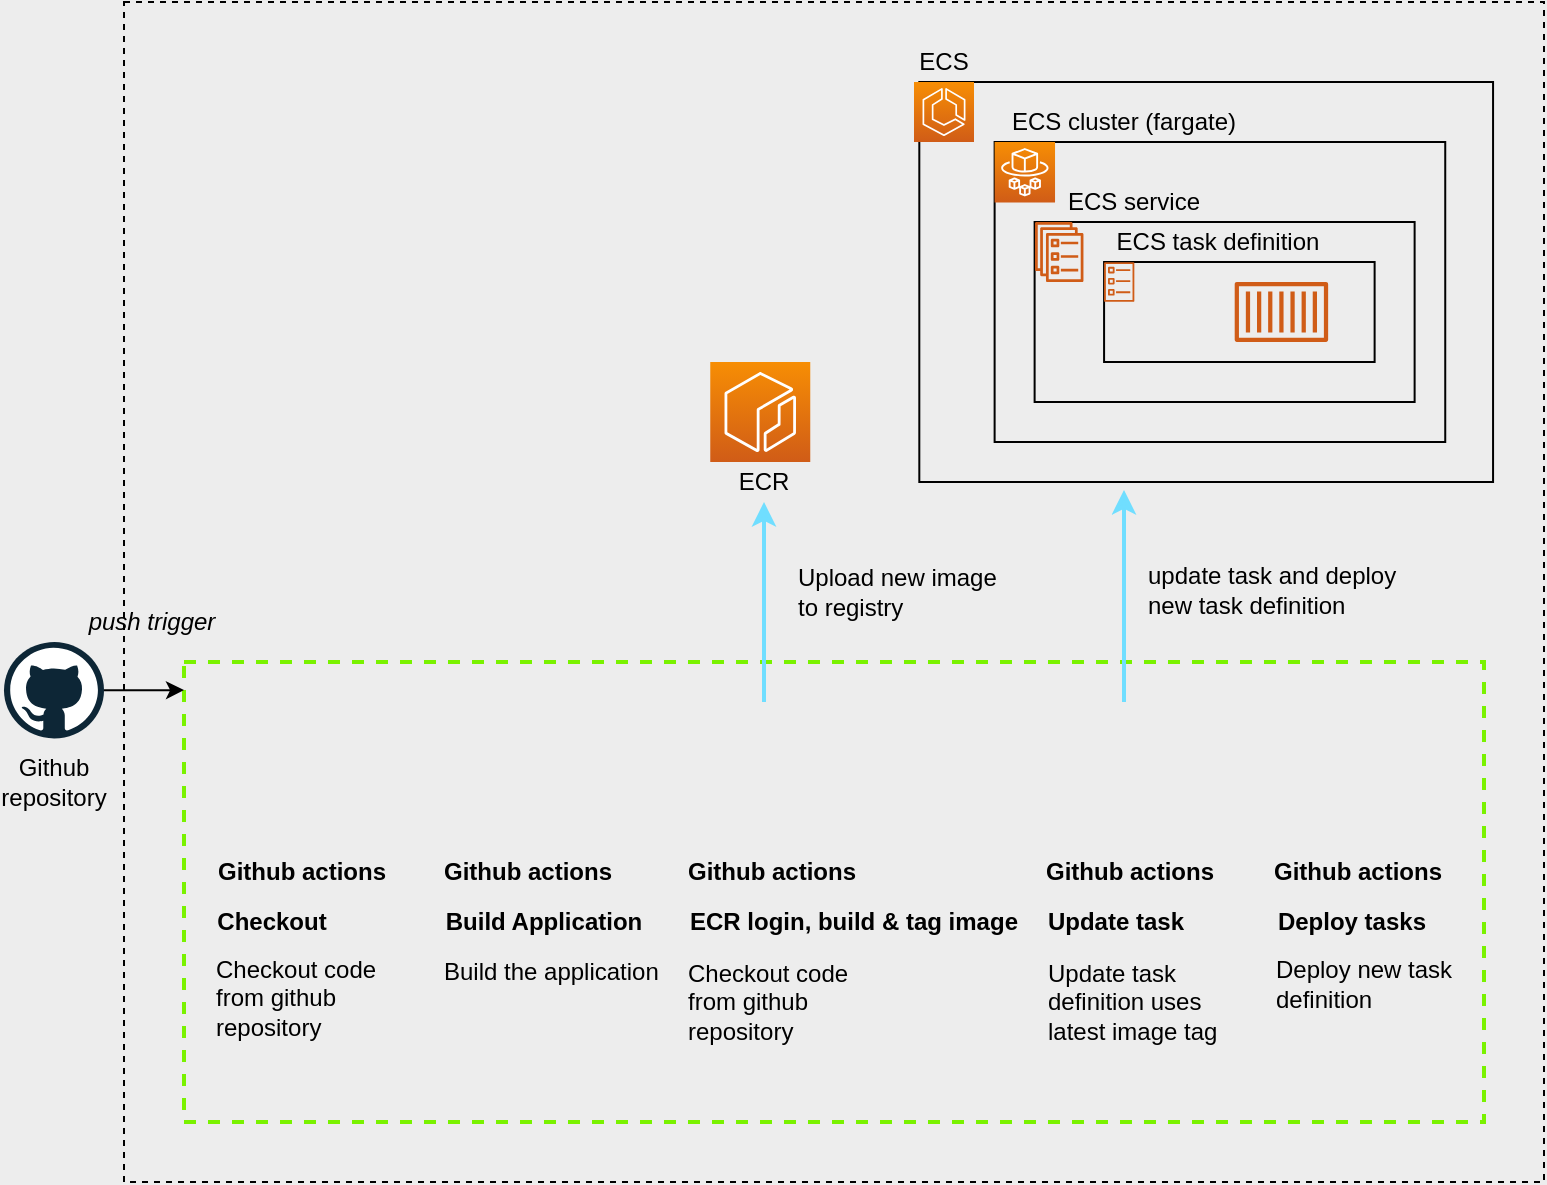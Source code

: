 <mxfile version="14.9.6" type="device"><diagram id="WPnWrvUmp-hCzVMN9Qao" name="Page-1"><mxGraphModel dx="1426" dy="659" grid="1" gridSize="10" guides="1" tooltips="1" connect="1" arrows="1" fold="1" page="1" pageScale="1" pageWidth="850" pageHeight="1100" background="#EDEDED" math="0" shadow="0"><root><mxCell id="0"/><mxCell id="1" parent="0"/><mxCell id="0OYKUyedcmbqhvuG_Cko-2" value="" style="rounded=0;whiteSpace=wrap;html=1;fillColor=none;dashed=1;" vertex="1" parent="1"><mxGeometry x="80" y="50" width="710" height="590" as="geometry"/></mxCell><mxCell id="0OYKUyedcmbqhvuG_Cko-33" value="" style="rounded=0;whiteSpace=wrap;html=1;glass=0;align=left;dashed=1;fontColor=#ffffff;fillColor=none;strokeWidth=2;strokeColor=#7AF200;" vertex="1" parent="1"><mxGeometry x="110" y="380" width="650" height="230" as="geometry"/></mxCell><mxCell id="0OYKUyedcmbqhvuG_Cko-41" style="edgeStyle=orthogonalEdgeStyle;rounded=0;orthogonalLoop=1;jettySize=auto;html=1;entryX=0;entryY=0.061;entryDx=0;entryDy=0;entryPerimeter=0;" edge="1" parent="1" source="0OYKUyedcmbqhvuG_Cko-1" target="0OYKUyedcmbqhvuG_Cko-33"><mxGeometry relative="1" as="geometry"/></mxCell><mxCell id="0OYKUyedcmbqhvuG_Cko-1" value="" style="dashed=0;outlineConnect=0;html=1;align=center;labelPosition=center;verticalLabelPosition=bottom;verticalAlign=top;shape=mxgraph.weblogos.github" vertex="1" parent="1"><mxGeometry x="20" y="370" width="50" height="48.25" as="geometry"/></mxCell><mxCell id="0OYKUyedcmbqhvuG_Cko-32" value="" style="shape=image;imageAspect=0;aspect=fixed;verticalLabelPosition=bottom;verticalAlign=top;rounded=0;glass=0;fillColor=#47BCFF;image=https://avatars.githubusercontent.com/u/44036562?s=280&amp;v=4;" vertex="1" parent="1"><mxGeometry x="133.75" y="400" width="60" height="60" as="geometry"/></mxCell><mxCell id="0OYKUyedcmbqhvuG_Cko-36" value="Github actions" style="text;html=1;strokeColor=none;fillColor=none;align=center;verticalAlign=middle;whiteSpace=wrap;rounded=0;glass=0;dashed=1;fontStyle=1" vertex="1" parent="1"><mxGeometry x="125.75" y="480" width="86.25" height="10" as="geometry"/></mxCell><mxCell id="0OYKUyedcmbqhvuG_Cko-37" value="&lt;span&gt;Checkout code from github repository&lt;/span&gt;" style="text;html=1;strokeColor=none;fillColor=none;align=left;verticalAlign=middle;whiteSpace=wrap;rounded=0;glass=0;dashed=1;" vertex="1" parent="1"><mxGeometry x="123.75" y="523" width="106.25" height="50" as="geometry"/></mxCell><mxCell id="0OYKUyedcmbqhvuG_Cko-38" value="" style="shape=image;imageAspect=0;aspect=fixed;verticalLabelPosition=bottom;verticalAlign=top;rounded=0;glass=0;fillColor=#47BCFF;image=https://avatars.githubusercontent.com/u/44036562?s=280&amp;v=4;" vertex="1" parent="1"><mxGeometry x="246.25" y="400" width="60" height="60" as="geometry"/></mxCell><mxCell id="0OYKUyedcmbqhvuG_Cko-39" value="Github actions" style="text;html=1;strokeColor=none;fillColor=none;align=center;verticalAlign=middle;whiteSpace=wrap;rounded=0;glass=0;dashed=1;fontStyle=1" vertex="1" parent="1"><mxGeometry x="239.25" y="480" width="86.25" height="10" as="geometry"/></mxCell><mxCell id="0OYKUyedcmbqhvuG_Cko-40" value="&lt;span&gt;Build the application&lt;/span&gt;" style="text;html=1;strokeColor=none;fillColor=none;align=left;verticalAlign=middle;whiteSpace=wrap;rounded=0;glass=0;dashed=1;" vertex="1" parent="1"><mxGeometry x="237.5" y="510" width="112.5" height="50" as="geometry"/></mxCell><mxCell id="0OYKUyedcmbqhvuG_Cko-42" value="Github repository" style="text;html=1;strokeColor=none;fillColor=none;align=center;verticalAlign=middle;whiteSpace=wrap;rounded=0;glass=0;dashed=1;" vertex="1" parent="1"><mxGeometry x="25" y="430" width="40" height="20" as="geometry"/></mxCell><mxCell id="0OYKUyedcmbqhvuG_Cko-44" value="Checkout" style="text;html=1;strokeColor=none;fillColor=none;align=center;verticalAlign=middle;whiteSpace=wrap;rounded=0;glass=0;dashed=1;fontStyle=1" vertex="1" parent="1"><mxGeometry x="133.75" y="500" width="40" height="20" as="geometry"/></mxCell><mxCell id="0OYKUyedcmbqhvuG_Cko-45" value="Build Application" style="text;html=1;strokeColor=none;fillColor=none;align=center;verticalAlign=middle;whiteSpace=wrap;rounded=0;glass=0;dashed=1;fontStyle=1" vertex="1" parent="1"><mxGeometry x="230" y="500" width="120" height="20" as="geometry"/></mxCell><mxCell id="0OYKUyedcmbqhvuG_Cko-83" style="edgeStyle=orthogonalEdgeStyle;rounded=0;orthogonalLoop=1;jettySize=auto;html=1;entryX=0.5;entryY=1;entryDx=0;entryDy=0;strokeColor=#70DEFF;strokeWidth=2;" edge="1" parent="1" source="0OYKUyedcmbqhvuG_Cko-51" target="0OYKUyedcmbqhvuG_Cko-81"><mxGeometry relative="1" as="geometry"/></mxCell><mxCell id="0OYKUyedcmbqhvuG_Cko-51" value="" style="shape=image;imageAspect=0;aspect=fixed;verticalLabelPosition=bottom;verticalAlign=top;rounded=0;glass=0;fillColor=#47BCFF;image=https://avatars.githubusercontent.com/u/44036562?s=280&amp;v=4;" vertex="1" parent="1"><mxGeometry x="370" y="400" width="60" height="60" as="geometry"/></mxCell><mxCell id="0OYKUyedcmbqhvuG_Cko-52" value="Github actions" style="text;html=1;strokeColor=none;fillColor=none;align=center;verticalAlign=middle;whiteSpace=wrap;rounded=0;glass=0;dashed=1;fontStyle=1" vertex="1" parent="1"><mxGeometry x="356" y="480" width="96.25" height="10" as="geometry"/></mxCell><mxCell id="0OYKUyedcmbqhvuG_Cko-53" value="&lt;span&gt;Checkout code from github repository&lt;/span&gt;" style="text;html=1;strokeColor=none;fillColor=none;align=left;verticalAlign=middle;whiteSpace=wrap;rounded=0;glass=0;dashed=1;" vertex="1" parent="1"><mxGeometry x="360" y="525" width="106.25" height="50" as="geometry"/></mxCell><mxCell id="0OYKUyedcmbqhvuG_Cko-54" value="ECR login, build &amp;amp; tag image" style="text;html=1;strokeColor=none;fillColor=none;align=center;verticalAlign=middle;whiteSpace=wrap;rounded=0;glass=0;dashed=1;fontStyle=1" vertex="1" parent="1"><mxGeometry x="360" y="500" width="170" height="20" as="geometry"/></mxCell><mxCell id="0OYKUyedcmbqhvuG_Cko-88" style="edgeStyle=orthogonalEdgeStyle;rounded=0;orthogonalLoop=1;jettySize=auto;html=1;strokeWidth=2;strokeColor=#70DEFF;" edge="1" parent="1" source="0OYKUyedcmbqhvuG_Cko-55"><mxGeometry relative="1" as="geometry"><mxPoint x="580" y="294" as="targetPoint"/></mxGeometry></mxCell><mxCell id="0OYKUyedcmbqhvuG_Cko-55" value="" style="shape=image;imageAspect=0;aspect=fixed;verticalLabelPosition=bottom;verticalAlign=top;rounded=0;glass=0;fillColor=#47BCFF;image=https://avatars.githubusercontent.com/u/44036562?s=280&amp;v=4;" vertex="1" parent="1"><mxGeometry x="550" y="400" width="60" height="60" as="geometry"/></mxCell><mxCell id="0OYKUyedcmbqhvuG_Cko-56" value="Github actions" style="text;html=1;strokeColor=none;fillColor=none;align=center;verticalAlign=middle;whiteSpace=wrap;rounded=0;glass=0;dashed=1;fontStyle=1" vertex="1" parent="1"><mxGeometry x="540" y="480" width="86.25" height="10" as="geometry"/></mxCell><mxCell id="0OYKUyedcmbqhvuG_Cko-57" value="&lt;span&gt;Update task definition uses latest image tag&lt;/span&gt;" style="text;html=1;strokeColor=none;fillColor=none;align=left;verticalAlign=middle;whiteSpace=wrap;rounded=0;glass=0;dashed=1;" vertex="1" parent="1"><mxGeometry x="540" y="525" width="106.25" height="50" as="geometry"/></mxCell><mxCell id="0OYKUyedcmbqhvuG_Cko-58" value="Update task" style="text;html=1;strokeColor=none;fillColor=none;align=center;verticalAlign=middle;whiteSpace=wrap;rounded=0;glass=0;dashed=1;fontStyle=1" vertex="1" parent="1"><mxGeometry x="526.25" y="500" width="100" height="20" as="geometry"/></mxCell><mxCell id="0OYKUyedcmbqhvuG_Cko-60" value="" style="shape=image;imageAspect=0;aspect=fixed;verticalLabelPosition=bottom;verticalAlign=top;rounded=0;glass=0;fillColor=#47BCFF;image=https://avatars.githubusercontent.com/u/44036562?s=280&amp;v=4;" vertex="1" parent="1"><mxGeometry x="663.75" y="400" width="60" height="60" as="geometry"/></mxCell><mxCell id="0OYKUyedcmbqhvuG_Cko-61" value="Github actions" style="text;html=1;strokeColor=none;fillColor=none;align=center;verticalAlign=middle;whiteSpace=wrap;rounded=0;glass=0;dashed=1;fontStyle=1" vertex="1" parent="1"><mxGeometry x="653.75" y="480" width="86.25" height="10" as="geometry"/></mxCell><mxCell id="0OYKUyedcmbqhvuG_Cko-62" value="&lt;span&gt;Deploy new task definition&lt;/span&gt;" style="text;html=1;strokeColor=none;fillColor=none;align=left;verticalAlign=middle;whiteSpace=wrap;rounded=0;glass=0;dashed=1;" vertex="1" parent="1"><mxGeometry x="653.75" y="511" width="106.25" height="60" as="geometry"/></mxCell><mxCell id="0OYKUyedcmbqhvuG_Cko-63" value="Deploy tasks" style="text;html=1;strokeColor=none;fillColor=none;align=center;verticalAlign=middle;whiteSpace=wrap;rounded=0;glass=0;dashed=1;fontStyle=1" vertex="1" parent="1"><mxGeometry x="653.75" y="500" width="80" height="20" as="geometry"/></mxCell><mxCell id="0OYKUyedcmbqhvuG_Cko-64" value="" style="rounded=0;whiteSpace=wrap;html=1;glass=0;strokeWidth=1;fillColor=none;align=left;" vertex="1" parent="1"><mxGeometry x="477.66" y="90" width="286.87" height="200" as="geometry"/></mxCell><mxCell id="0OYKUyedcmbqhvuG_Cko-65" value="" style="points=[[0,0,0],[0.25,0,0],[0.5,0,0],[0.75,0,0],[1,0,0],[0,1,0],[0.25,1,0],[0.5,1,0],[0.75,1,0],[1,1,0],[0,0.25,0],[0,0.5,0],[0,0.75,0],[1,0.25,0],[1,0.5,0],[1,0.75,0]];outlineConnect=0;fontColor=#232F3E;gradientColor=#F78E04;gradientDirection=north;fillColor=#D05C17;strokeColor=#ffffff;dashed=0;verticalLabelPosition=bottom;verticalAlign=top;align=center;html=1;fontSize=12;fontStyle=0;aspect=fixed;shape=mxgraph.aws4.resourceIcon;resIcon=mxgraph.aws4.ecs;rounded=0;glass=0;" vertex="1" parent="1"><mxGeometry x="475" y="90" width="30" height="30" as="geometry"/></mxCell><mxCell id="0OYKUyedcmbqhvuG_Cko-70" value="" style="group;fontStyle=1" vertex="1" connectable="0" parent="1"><mxGeometry x="515.31" y="120" width="225.31" height="160" as="geometry"/></mxCell><mxCell id="0OYKUyedcmbqhvuG_Cko-69" value="" style="rounded=0;whiteSpace=wrap;html=1;glass=0;strokeColor=#000000;strokeWidth=1;fillColor=none;align=left;" vertex="1" parent="0OYKUyedcmbqhvuG_Cko-70"><mxGeometry width="225.31" height="150" as="geometry"/></mxCell><mxCell id="0OYKUyedcmbqhvuG_Cko-66" value="" style="points=[[0,0,0],[0.25,0,0],[0.5,0,0],[0.75,0,0],[1,0,0],[0,1,0],[0.25,1,0],[0.5,1,0],[0.75,1,0],[1,1,0],[0,0.25,0],[0,0.5,0],[0,0.75,0],[1,0.25,0],[1,0.5,0],[1,0.75,0]];outlineConnect=0;fontColor=#232F3E;gradientColor=#F78E04;gradientDirection=north;fillColor=#D05C17;strokeColor=#ffffff;dashed=0;verticalLabelPosition=bottom;verticalAlign=top;align=center;html=1;fontSize=12;fontStyle=0;aspect=fixed;shape=mxgraph.aws4.resourceIcon;resIcon=mxgraph.aws4.fargate;rounded=0;glass=0;" vertex="1" parent="0OYKUyedcmbqhvuG_Cko-70"><mxGeometry width="30.209" height="30.209" as="geometry"/></mxCell><mxCell id="0OYKUyedcmbqhvuG_Cko-71" value="" style="rounded=0;whiteSpace=wrap;html=1;glass=0;strokeColor=#000000;strokeWidth=1;fillColor=none;align=left;" vertex="1" parent="0OYKUyedcmbqhvuG_Cko-70"><mxGeometry x="20" y="40" width="190" height="90" as="geometry"/></mxCell><mxCell id="0OYKUyedcmbqhvuG_Cko-72" value="" style="outlineConnect=0;fontColor=#232F3E;gradientColor=none;fillColor=#D05C17;strokeColor=none;dashed=0;verticalLabelPosition=bottom;verticalAlign=top;align=center;html=1;fontSize=12;fontStyle=0;aspect=fixed;pointerEvents=1;shape=mxgraph.aws4.ecs_service;rounded=0;glass=0;" vertex="1" parent="0OYKUyedcmbqhvuG_Cko-70"><mxGeometry x="20" y="40" width="24.62" height="30" as="geometry"/></mxCell><mxCell id="0OYKUyedcmbqhvuG_Cko-74" value="" style="rounded=0;whiteSpace=wrap;html=1;glass=0;strokeColor=#000000;strokeWidth=1;fillColor=none;align=left;" vertex="1" parent="0OYKUyedcmbqhvuG_Cko-70"><mxGeometry x="54.73" y="60" width="135.27" height="50" as="geometry"/></mxCell><mxCell id="0OYKUyedcmbqhvuG_Cko-73" value="" style="outlineConnect=0;fontColor=#232F3E;gradientColor=none;fillColor=#D05C17;strokeColor=none;dashed=0;verticalLabelPosition=bottom;verticalAlign=top;align=center;html=1;fontSize=12;fontStyle=0;aspect=fixed;pointerEvents=1;shape=mxgraph.aws4.container_1;rounded=0;glass=0;" vertex="1" parent="0OYKUyedcmbqhvuG_Cko-70"><mxGeometry x="120" y="70" width="46.8" height="30" as="geometry"/></mxCell><mxCell id="0OYKUyedcmbqhvuG_Cko-75" value="" style="outlineConnect=0;fontColor=#232F3E;gradientColor=none;fillColor=#D05C17;strokeColor=none;dashed=0;verticalLabelPosition=bottom;verticalAlign=top;align=center;html=1;fontSize=12;fontStyle=0;aspect=fixed;pointerEvents=1;shape=mxgraph.aws4.ecs_task;rounded=0;glass=0;" vertex="1" parent="0OYKUyedcmbqhvuG_Cko-70"><mxGeometry x="54.73" y="60" width="15.13" height="20" as="geometry"/></mxCell><mxCell id="0OYKUyedcmbqhvuG_Cko-78" value="ECS service" style="text;html=1;strokeColor=none;fillColor=none;align=center;verticalAlign=middle;whiteSpace=wrap;rounded=0;glass=0;fontStyle=0" vertex="1" parent="0OYKUyedcmbqhvuG_Cko-70"><mxGeometry x="3.553e-14" y="20" width="140" height="20" as="geometry"/></mxCell><mxCell id="0OYKUyedcmbqhvuG_Cko-79" value="ECS task definition" style="text;html=1;strokeColor=none;fillColor=none;align=center;verticalAlign=middle;whiteSpace=wrap;rounded=0;glass=0;fontStyle=0" vertex="1" parent="0OYKUyedcmbqhvuG_Cko-70"><mxGeometry x="41.56" y="40" width="140" height="20" as="geometry"/></mxCell><mxCell id="0OYKUyedcmbqhvuG_Cko-76" value="ECS" style="text;html=1;strokeColor=none;fillColor=none;align=center;verticalAlign=middle;whiteSpace=wrap;rounded=0;glass=0;fontStyle=0" vertex="1" parent="1"><mxGeometry x="470" y="70" width="40" height="20" as="geometry"/></mxCell><mxCell id="0OYKUyedcmbqhvuG_Cko-77" value="ECS cluster (fargate)" style="text;html=1;strokeColor=none;fillColor=none;align=center;verticalAlign=middle;whiteSpace=wrap;rounded=0;glass=0;fontStyle=0" vertex="1" parent="1"><mxGeometry x="510" y="100" width="140" height="20" as="geometry"/></mxCell><mxCell id="0OYKUyedcmbqhvuG_Cko-80" value="" style="points=[[0,0,0],[0.25,0,0],[0.5,0,0],[0.75,0,0],[1,0,0],[0,1,0],[0.25,1,0],[0.5,1,0],[0.75,1,0],[1,1,0],[0,0.25,0],[0,0.5,0],[0,0.75,0],[1,0.25,0],[1,0.5,0],[1,0.75,0]];outlineConnect=0;fontColor=#232F3E;gradientColor=#F78E04;gradientDirection=north;fillColor=#D05C17;strokeColor=#ffffff;dashed=0;verticalLabelPosition=bottom;verticalAlign=top;align=center;html=1;fontSize=12;fontStyle=0;aspect=fixed;shape=mxgraph.aws4.resourceIcon;resIcon=mxgraph.aws4.ecr;rounded=0;glass=0;" vertex="1" parent="1"><mxGeometry x="373.13" y="230" width="50" height="50" as="geometry"/></mxCell><mxCell id="0OYKUyedcmbqhvuG_Cko-81" value="ECR" style="text;html=1;strokeColor=none;fillColor=none;align=center;verticalAlign=middle;whiteSpace=wrap;rounded=0;glass=0;" vertex="1" parent="1"><mxGeometry x="380" y="280" width="40" height="20" as="geometry"/></mxCell><mxCell id="0OYKUyedcmbqhvuG_Cko-84" value="Upload new image to registry" style="text;html=1;strokeColor=none;fillColor=none;align=left;verticalAlign=middle;whiteSpace=wrap;rounded=0;glass=0;fontStyle=0" vertex="1" parent="1"><mxGeometry x="415.31" y="322.5" width="104.69" height="45" as="geometry"/></mxCell><mxCell id="0OYKUyedcmbqhvuG_Cko-92" value="update task and deploy new task definition" style="text;html=1;strokeColor=none;fillColor=none;align=left;verticalAlign=middle;whiteSpace=wrap;rounded=0;glass=0;fontStyle=0" vertex="1" parent="1"><mxGeometry x="590" y="320" width="130" height="47.5" as="geometry"/></mxCell><mxCell id="0OYKUyedcmbqhvuG_Cko-93" value="push trigger" style="text;html=1;strokeColor=none;fillColor=none;align=center;verticalAlign=middle;whiteSpace=wrap;rounded=0;glass=0;fontStyle=2" vertex="1" parent="1"><mxGeometry x="53.75" y="350" width="80" height="20" as="geometry"/></mxCell></root></mxGraphModel></diagram></mxfile>
